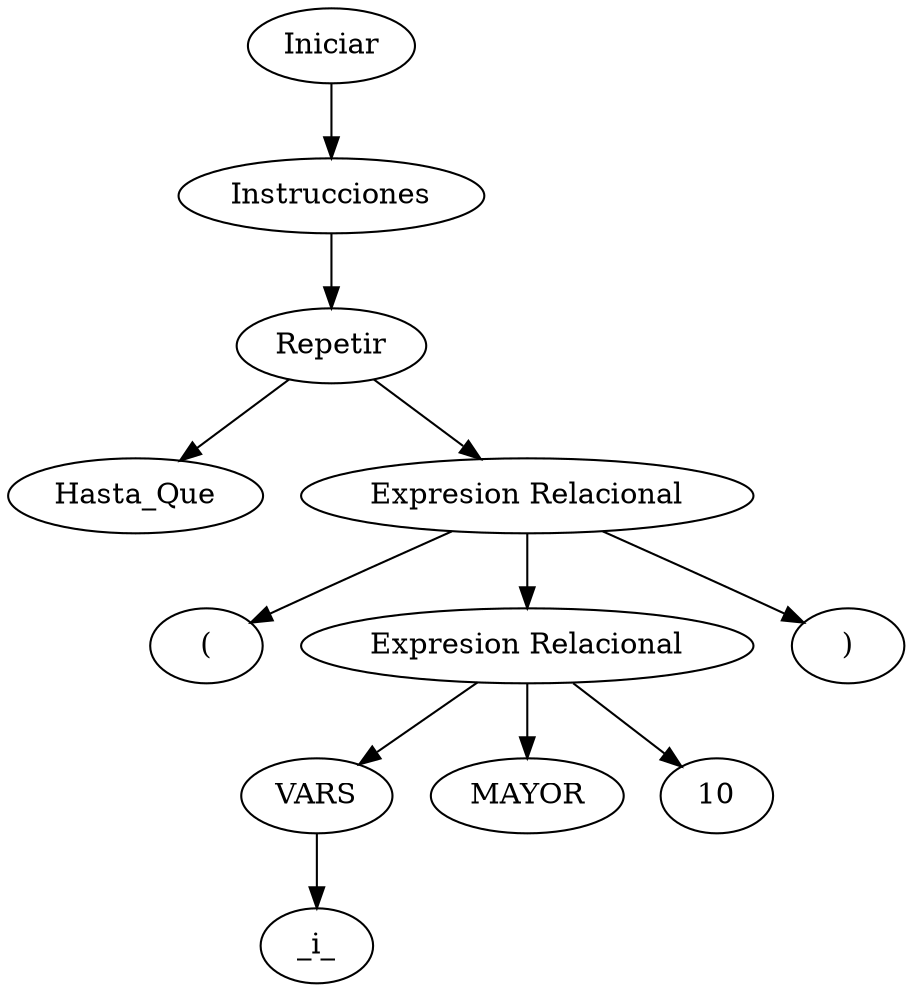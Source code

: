 digraph G{
"node1983301255" [ label = "Iniciar",];
"node1003108136" [ label = "Instrucciones",];
"node1952289597" [ label = "Repetir",];
"node1533826758" [ label = "Hasta_Que",];
"node1952289597" -> "node1533826758" [ label = "",];
"node456045010" [ label = "Expresion Relacional",];
"node1907861224" [ label = "(",];
"node456045010" -> "node1907861224" [ label = "",];
"node1777014680" [ label = "Expresion Relacional",];
"node1351136773" [ label = "VARS",];
"node1053179367" [ label = "_i_",];
"node1351136773" -> "node1053179367" [ label = "",];
"node1777014680" -> "node1351136773" [ label = "",];
"node1921666097" [ label = "MAYOR",];
"node1777014680" -> "node1921666097" [ label = "",];
"node1131201071" [ label = "10",];
"node1777014680" -> "node1131201071" [ label = "",];
"node456045010" -> "node1777014680" [ label = "",];
"node1447132377" [ label = ")",];
"node456045010" -> "node1447132377" [ label = "",];
"node1952289597" -> "node456045010" [ label = "",];
"node1003108136" -> "node1952289597" [ label = "",];
"node1983301255" -> "node1003108136" [ label = "",];
}